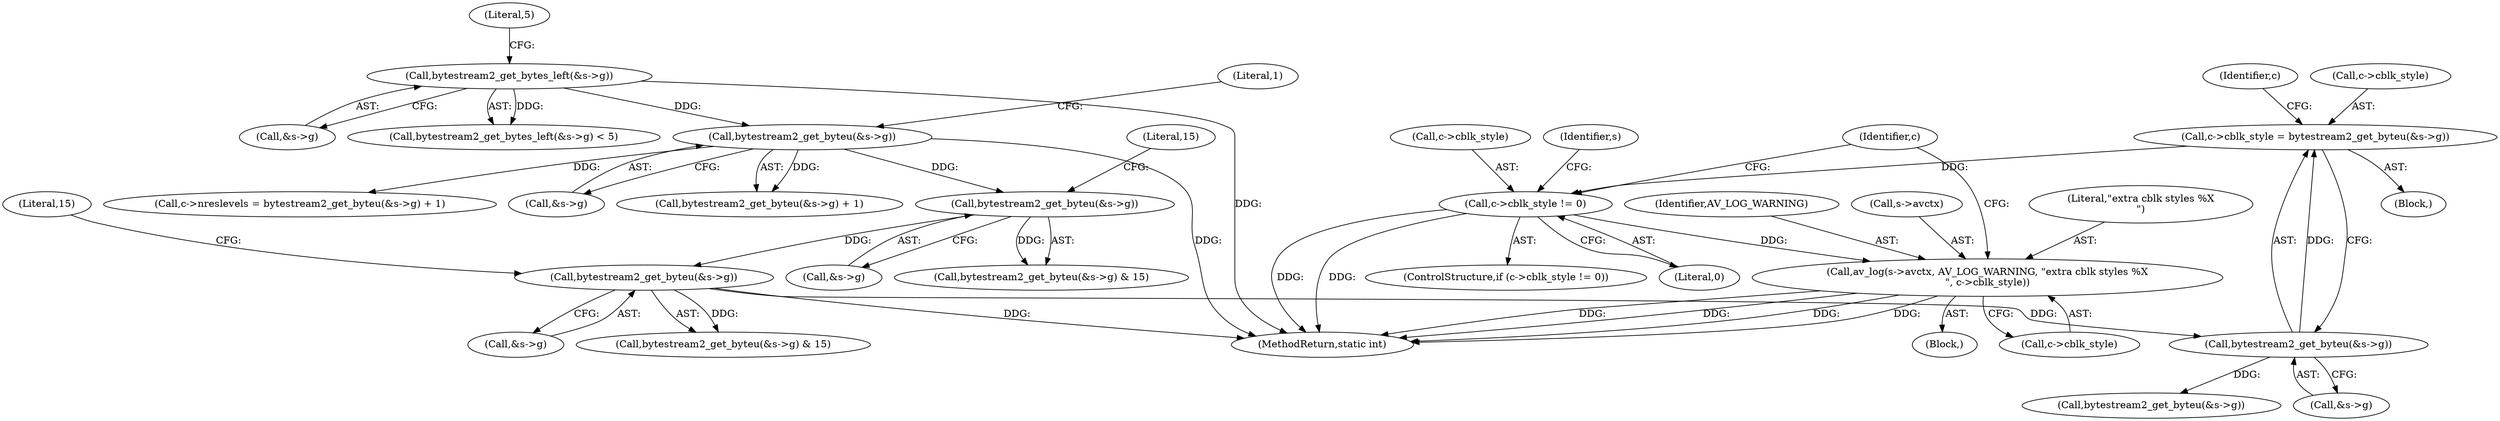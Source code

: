 digraph "0_FFmpeg_a1b9004b768bef606ee98d417bceb9392ceb788d@pointer" {
"1000290" [label="(Call,av_log(s->avctx, AV_LOG_WARNING, \"extra cblk styles %X\n\", c->cblk_style))"];
"1000284" [label="(Call,c->cblk_style != 0)"];
"1000274" [label="(Call,c->cblk_style = bytestream2_get_byteu(&s->g))"];
"1000278" [label="(Call,bytestream2_get_byteu(&s->g))"];
"1000216" [label="(Call,bytestream2_get_byteu(&s->g))"];
"1000203" [label="(Call,bytestream2_get_byteu(&s->g))"];
"1000130" [label="(Call,bytestream2_get_byteu(&s->g))"];
"1000117" [label="(Call,bytestream2_get_bytes_left(&s->g))"];
"1000283" [label="(ControlStructure,if (c->cblk_style != 0))"];
"1000301" [label="(Identifier,c)"];
"1000204" [label="(Call,&s->g)"];
"1000208" [label="(Literal,15)"];
"1000216" [label="(Call,bytestream2_get_byteu(&s->g))"];
"1000294" [label="(Identifier,AV_LOG_WARNING)"];
"1000288" [label="(Literal,0)"];
"1000296" [label="(Call,c->cblk_style)"];
"1000290" [label="(Call,av_log(s->avctx, AV_LOG_WARNING, \"extra cblk styles %X\n\", c->cblk_style))"];
"1000113" [label="(Block,)"];
"1000292" [label="(Identifier,s)"];
"1000274" [label="(Call,c->cblk_style = bytestream2_get_byteu(&s->g))"];
"1000291" [label="(Call,s->avctx)"];
"1000130" [label="(Call,bytestream2_get_byteu(&s->g))"];
"1000221" [label="(Literal,15)"];
"1000303" [label="(Call,bytestream2_get_byteu(&s->g))"];
"1000202" [label="(Call,bytestream2_get_byteu(&s->g) & 15)"];
"1000116" [label="(Call,bytestream2_get_bytes_left(&s->g) < 5)"];
"1000129" [label="(Call,bytestream2_get_byteu(&s->g) + 1)"];
"1000122" [label="(Literal,5)"];
"1000215" [label="(Call,bytestream2_get_byteu(&s->g) & 15)"];
"1000131" [label="(Call,&s->g)"];
"1000135" [label="(Literal,1)"];
"1000118" [label="(Call,&s->g)"];
"1000286" [label="(Identifier,c)"];
"1000284" [label="(Call,c->cblk_style != 0)"];
"1000117" [label="(Call,bytestream2_get_bytes_left(&s->g))"];
"1000275" [label="(Call,c->cblk_style)"];
"1000285" [label="(Call,c->cblk_style)"];
"1000217" [label="(Call,&s->g)"];
"1000203" [label="(Call,bytestream2_get_byteu(&s->g))"];
"1000396" [label="(MethodReturn,static int)"];
"1000125" [label="(Call,c->nreslevels = bytestream2_get_byteu(&s->g) + 1)"];
"1000295" [label="(Literal,\"extra cblk styles %X\n\")"];
"1000278" [label="(Call,bytestream2_get_byteu(&s->g))"];
"1000279" [label="(Call,&s->g)"];
"1000289" [label="(Block,)"];
"1000290" -> "1000289"  [label="AST: "];
"1000290" -> "1000296"  [label="CFG: "];
"1000291" -> "1000290"  [label="AST: "];
"1000294" -> "1000290"  [label="AST: "];
"1000295" -> "1000290"  [label="AST: "];
"1000296" -> "1000290"  [label="AST: "];
"1000301" -> "1000290"  [label="CFG: "];
"1000290" -> "1000396"  [label="DDG: "];
"1000290" -> "1000396"  [label="DDG: "];
"1000290" -> "1000396"  [label="DDG: "];
"1000290" -> "1000396"  [label="DDG: "];
"1000284" -> "1000290"  [label="DDG: "];
"1000284" -> "1000283"  [label="AST: "];
"1000284" -> "1000288"  [label="CFG: "];
"1000285" -> "1000284"  [label="AST: "];
"1000288" -> "1000284"  [label="AST: "];
"1000292" -> "1000284"  [label="CFG: "];
"1000301" -> "1000284"  [label="CFG: "];
"1000284" -> "1000396"  [label="DDG: "];
"1000284" -> "1000396"  [label="DDG: "];
"1000274" -> "1000284"  [label="DDG: "];
"1000274" -> "1000113"  [label="AST: "];
"1000274" -> "1000278"  [label="CFG: "];
"1000275" -> "1000274"  [label="AST: "];
"1000278" -> "1000274"  [label="AST: "];
"1000286" -> "1000274"  [label="CFG: "];
"1000278" -> "1000274"  [label="DDG: "];
"1000278" -> "1000279"  [label="CFG: "];
"1000279" -> "1000278"  [label="AST: "];
"1000216" -> "1000278"  [label="DDG: "];
"1000278" -> "1000303"  [label="DDG: "];
"1000216" -> "1000215"  [label="AST: "];
"1000216" -> "1000217"  [label="CFG: "];
"1000217" -> "1000216"  [label="AST: "];
"1000221" -> "1000216"  [label="CFG: "];
"1000216" -> "1000396"  [label="DDG: "];
"1000216" -> "1000215"  [label="DDG: "];
"1000203" -> "1000216"  [label="DDG: "];
"1000203" -> "1000202"  [label="AST: "];
"1000203" -> "1000204"  [label="CFG: "];
"1000204" -> "1000203"  [label="AST: "];
"1000208" -> "1000203"  [label="CFG: "];
"1000203" -> "1000202"  [label="DDG: "];
"1000130" -> "1000203"  [label="DDG: "];
"1000130" -> "1000129"  [label="AST: "];
"1000130" -> "1000131"  [label="CFG: "];
"1000131" -> "1000130"  [label="AST: "];
"1000135" -> "1000130"  [label="CFG: "];
"1000130" -> "1000396"  [label="DDG: "];
"1000130" -> "1000125"  [label="DDG: "];
"1000130" -> "1000129"  [label="DDG: "];
"1000117" -> "1000130"  [label="DDG: "];
"1000117" -> "1000116"  [label="AST: "];
"1000117" -> "1000118"  [label="CFG: "];
"1000118" -> "1000117"  [label="AST: "];
"1000122" -> "1000117"  [label="CFG: "];
"1000117" -> "1000396"  [label="DDG: "];
"1000117" -> "1000116"  [label="DDG: "];
}
